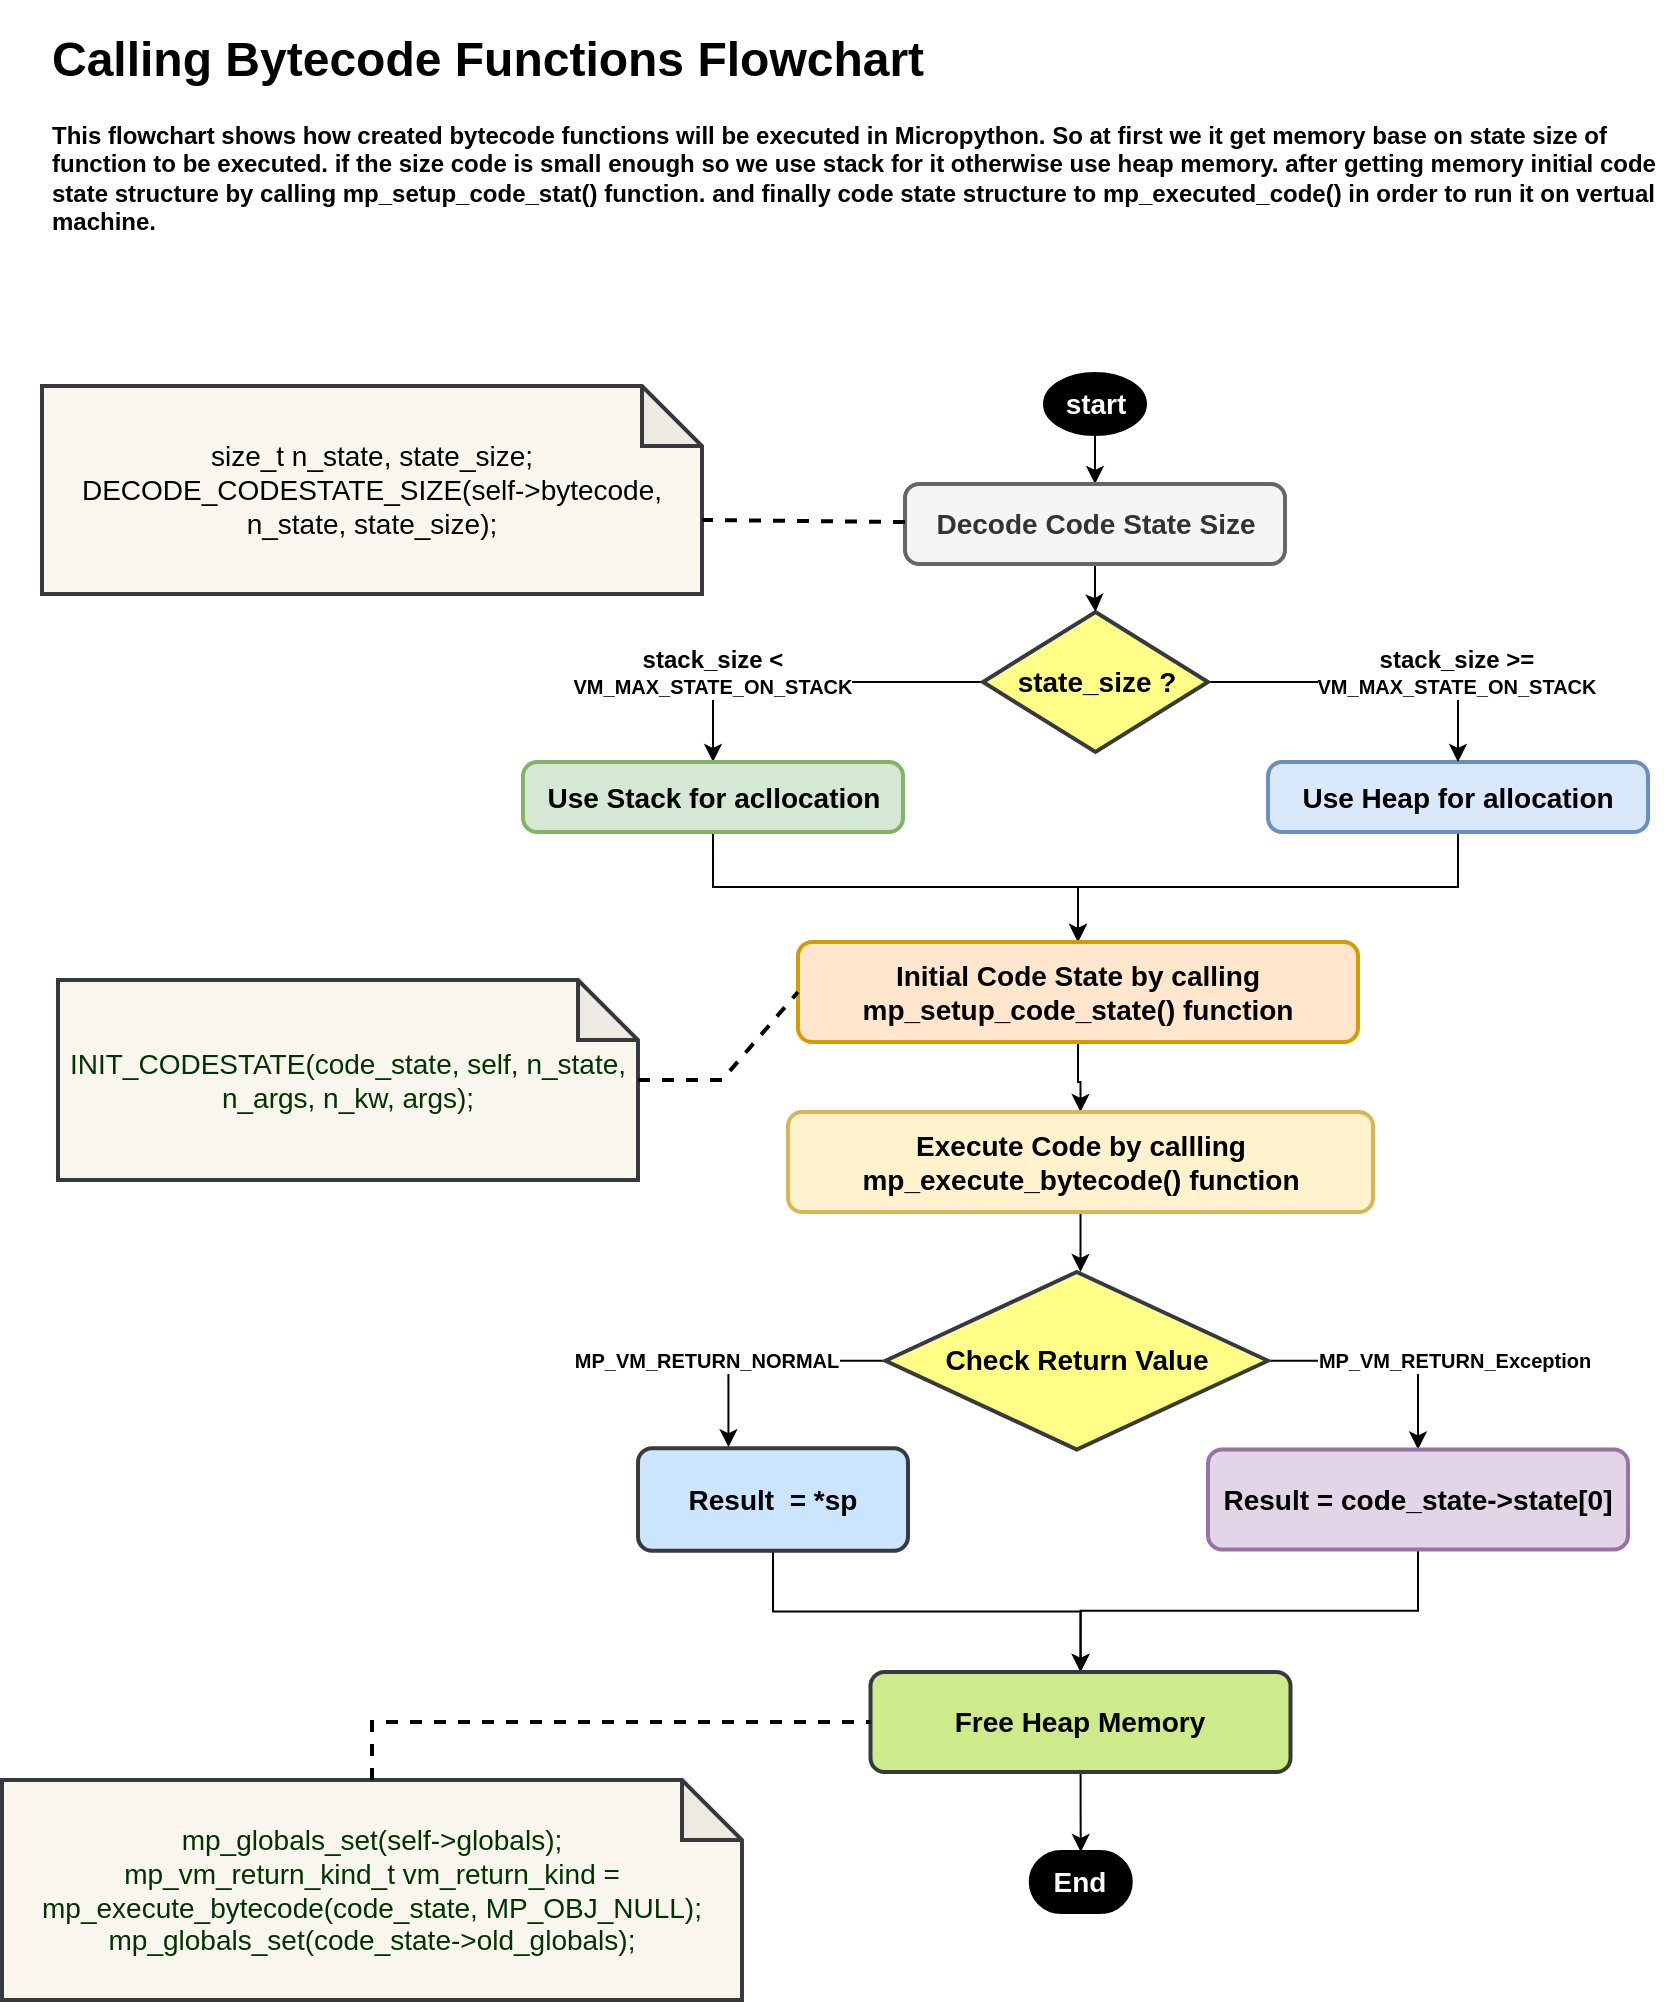 <mxfile version="15.9.4" type="github">
  <diagram id="kvoGo0gfQWNKkFxHk639" name="Page-1">
    <mxGraphModel dx="2170" dy="1078" grid="1" gridSize="10" guides="1" tooltips="1" connect="1" arrows="1" fold="1" page="1" pageScale="1" pageWidth="850" pageHeight="1100" math="0" shadow="0">
      <root>
        <mxCell id="0" />
        <mxCell id="1" parent="0" />
        <mxCell id="JKBhCjqjnzoE227UuKIU-41" style="edgeStyle=orthogonalEdgeStyle;rounded=0;orthogonalLoop=1;jettySize=auto;html=1;fontFamily=Helvetica;fontSize=14;fontColor=#000000;" parent="1" source="wVERp9EFQYTSEjUQM9i8-1" target="JKBhCjqjnzoE227UuKIU-10" edge="1">
          <mxGeometry relative="1" as="geometry" />
        </mxCell>
        <mxCell id="wVERp9EFQYTSEjUQM9i8-1" value="start" style="strokeWidth=2;html=1;shape=mxgraph.flowchart.start_1;whiteSpace=wrap;fontColor=#FFFFFF;labelBackgroundColor=#000000;fillColor=#000000;fontStyle=1;fontSize=14;" parent="1" vertex="1">
          <mxGeometry x="531.5" y="187" width="50" height="30" as="geometry" />
        </mxCell>
        <mxCell id="JKBhCjqjnzoE227UuKIU-1" value="&lt;h1&gt;Calling Bytecode Functions Flowchart&lt;br&gt;&lt;/h1&gt;&lt;p&gt;This flowchart shows how created bytecode functions will be executed in Micropython. So at first we it get memory base on state size of function to be executed. if the size code is small enough so we use stack for it otherwise use heap memory. after getting memory initial code state structure by calling mp_setup_code_stat() function. and finally code state structure to mp_executed_code() in order to run it on vertual machine. &lt;br&gt;&lt;/p&gt;" style="text;html=1;strokeColor=none;fillColor=none;spacing=5;spacingTop=-20;whiteSpace=wrap;overflow=hidden;rounded=0;fontStyle=1" parent="1" vertex="1">
          <mxGeometry x="30" y="10" width="810" height="120" as="geometry" />
        </mxCell>
        <mxCell id="JKBhCjqjnzoE227UuKIU-32" style="edgeStyle=orthogonalEdgeStyle;rounded=0;orthogonalLoop=1;jettySize=auto;html=1;entryX=0.5;entryY=0;entryDx=0;entryDy=0;fontFamily=Helvetica;fontSize=14;fontColor=#000000;" parent="1" source="JKBhCjqjnzoE227UuKIU-4" target="JKBhCjqjnzoE227UuKIU-28" edge="1">
          <mxGeometry relative="1" as="geometry" />
        </mxCell>
        <mxCell id="JKBhCjqjnzoE227UuKIU-4" value="Use Heap for allocation" style="rounded=1;whiteSpace=wrap;html=1;absoluteArcSize=1;arcSize=14;strokeWidth=2;labelBackgroundColor=none;fontSize=14;fillColor=#dae8fc;fontStyle=1;strokeColor=#6c8ebf;" parent="1" vertex="1">
          <mxGeometry x="643" y="381" width="190" height="35" as="geometry" />
        </mxCell>
        <mxCell id="JKBhCjqjnzoE227UuKIU-22" style="edgeStyle=orthogonalEdgeStyle;rounded=0;orthogonalLoop=1;jettySize=auto;html=1;fontFamily=Helvetica;fontSize=12;fontColor=#000000;" parent="1" source="JKBhCjqjnzoE227UuKIU-7" target="JKBhCjqjnzoE227UuKIU-4" edge="1">
          <mxGeometry relative="1" as="geometry" />
        </mxCell>
        <mxCell id="JKBhCjqjnzoE227UuKIU-26" style="edgeStyle=orthogonalEdgeStyle;rounded=0;orthogonalLoop=1;jettySize=auto;html=1;fontFamily=Helvetica;fontSize=12;fontColor=#000000;" parent="1" source="JKBhCjqjnzoE227UuKIU-7" target="JKBhCjqjnzoE227UuKIU-13" edge="1">
          <mxGeometry relative="1" as="geometry" />
        </mxCell>
        <mxCell id="JKBhCjqjnzoE227UuKIU-7" value="state_size ?" style="strokeWidth=2;html=1;shape=mxgraph.flowchart.decision;whiteSpace=wrap;rounded=1;labelBackgroundColor=none;fontFamily=Helvetica;fontSize=14;fillColor=#ffff88;fontStyle=1;strokeColor=#36393d;" parent="1" vertex="1">
          <mxGeometry x="500.5" y="306" width="112.5" height="70" as="geometry" />
        </mxCell>
        <mxCell id="JKBhCjqjnzoE227UuKIU-43" style="edgeStyle=orthogonalEdgeStyle;rounded=0;orthogonalLoop=1;jettySize=auto;html=1;entryX=0.5;entryY=0;entryDx=0;entryDy=0;entryPerimeter=0;fontFamily=Helvetica;fontSize=12;fontColor=#000000;" parent="1" source="JKBhCjqjnzoE227UuKIU-10" target="JKBhCjqjnzoE227UuKIU-7" edge="1">
          <mxGeometry relative="1" as="geometry" />
        </mxCell>
        <mxCell id="JKBhCjqjnzoE227UuKIU-10" value="Decode Code State Size" style="rounded=1;whiteSpace=wrap;html=1;absoluteArcSize=1;arcSize=14;strokeWidth=2;labelBackgroundColor=none;fontSize=14;fontColor=#333333;fillColor=#f5f5f5;fontStyle=1;strokeColor=#666666;" parent="1" vertex="1">
          <mxGeometry x="461.5" y="242" width="190" height="40" as="geometry" />
        </mxCell>
        <mxCell id="JKBhCjqjnzoE227UuKIU-31" style="edgeStyle=orthogonalEdgeStyle;rounded=0;orthogonalLoop=1;jettySize=auto;html=1;fontFamily=Helvetica;fontSize=14;fontColor=#000000;" parent="1" source="JKBhCjqjnzoE227UuKIU-13" target="JKBhCjqjnzoE227UuKIU-28" edge="1">
          <mxGeometry relative="1" as="geometry" />
        </mxCell>
        <mxCell id="JKBhCjqjnzoE227UuKIU-13" value="Use Stack for acllocation" style="rounded=1;whiteSpace=wrap;html=1;absoluteArcSize=1;arcSize=14;strokeWidth=2;labelBackgroundColor=none;fontSize=14;fillColor=#d5e8d4;fontStyle=1;strokeColor=#82b366;" parent="1" vertex="1">
          <mxGeometry x="270.5" y="381" width="190" height="35" as="geometry" />
        </mxCell>
        <mxCell id="JKBhCjqjnzoE227UuKIU-18" value="&lt;font style=&quot;font-size: 12px&quot;&gt;&lt;font style=&quot;font-size: 12px&quot;&gt;stack_size &amp;gt;=&lt;/font&gt; &lt;/font&gt;VM_MAX_STATE_ON_STACK" style="text;html=1;strokeColor=none;fillColor=none;align=center;verticalAlign=middle;whiteSpace=wrap;rounded=0;labelBackgroundColor=#FFFFFF;fontFamily=Helvetica;fontSize=10;fontColor=#000000;fontStyle=1" parent="1" vertex="1">
          <mxGeometry x="700" y="313.5" width="75" height="45" as="geometry" />
        </mxCell>
        <mxCell id="JKBhCjqjnzoE227UuKIU-17" value="&lt;font style=&quot;font-size: 12px&quot;&gt;stack_size &amp;lt; &lt;/font&gt;VM_MAX_STATE_ON_STACK" style="text;html=1;strokeColor=none;fillColor=none;align=center;verticalAlign=middle;whiteSpace=wrap;rounded=0;labelBackgroundColor=#FFFFFF;fontFamily=Helvetica;fontSize=10;fontColor=#000000;fontStyle=1" parent="1" vertex="1">
          <mxGeometry x="328" y="313.5" width="75" height="45" as="geometry" />
        </mxCell>
        <mxCell id="JKBhCjqjnzoE227UuKIU-42" style="edgeStyle=orthogonalEdgeStyle;rounded=0;orthogonalLoop=1;jettySize=auto;html=1;fontFamily=Helvetica;fontSize=12;fontColor=#000000;" parent="1" source="JKBhCjqjnzoE227UuKIU-28" target="JKBhCjqjnzoE227UuKIU-33" edge="1">
          <mxGeometry relative="1" as="geometry" />
        </mxCell>
        <mxCell id="JKBhCjqjnzoE227UuKIU-28" value="Initial Code State by calling mp_setup_code_state() function" style="rounded=1;whiteSpace=wrap;html=1;absoluteArcSize=1;arcSize=14;strokeWidth=2;labelBackgroundColor=none;fontFamily=Helvetica;fontSize=14;fillColor=#ffe6cc;fontStyle=1;strokeColor=#d79b00;" parent="1" vertex="1">
          <mxGeometry x="408" y="471" width="280" height="50" as="geometry" />
        </mxCell>
        <mxCell id="JKBhCjqjnzoE227UuKIU-38" style="edgeStyle=orthogonalEdgeStyle;rounded=0;orthogonalLoop=1;jettySize=auto;html=1;fontFamily=Helvetica;fontSize=14;fontColor=#000000;" parent="1" source="JKBhCjqjnzoE227UuKIU-33" target="JKBhCjqjnzoE227UuKIU-35" edge="1">
          <mxGeometry relative="1" as="geometry">
            <Array as="points">
              <mxPoint x="547" y="596" />
              <mxPoint x="547" y="596" />
            </Array>
          </mxGeometry>
        </mxCell>
        <mxCell id="JKBhCjqjnzoE227UuKIU-33" value="Execute Code by callling mp_execute_bytecode() function" style="rounded=1;whiteSpace=wrap;html=1;absoluteArcSize=1;arcSize=14;strokeWidth=2;labelBackgroundColor=none;fontFamily=Helvetica;fontSize=14;fillColor=#fff2cc;fontStyle=1;strokeColor=#d6b656;" parent="1" vertex="1">
          <mxGeometry x="403" y="556" width="292.5" height="50" as="geometry" />
        </mxCell>
        <mxCell id="JKBhCjqjnzoE227UuKIU-48" style="edgeStyle=orthogonalEdgeStyle;rounded=0;orthogonalLoop=1;jettySize=auto;html=1;entryX=0.335;entryY=-0.011;entryDx=0;entryDy=0;entryPerimeter=0;fontFamily=Helvetica;fontSize=14;fontColor=#000000;" parent="1" source="JKBhCjqjnzoE227UuKIU-35" target="JKBhCjqjnzoE227UuKIU-44" edge="1">
          <mxGeometry relative="1" as="geometry">
            <Array as="points">
              <mxPoint x="373" y="680" />
            </Array>
          </mxGeometry>
        </mxCell>
        <mxCell id="JKBhCjqjnzoE227UuKIU-51" style="edgeStyle=orthogonalEdgeStyle;rounded=0;orthogonalLoop=1;jettySize=auto;html=1;fontFamily=Helvetica;fontSize=14;fontColor=#000000;" parent="1" source="JKBhCjqjnzoE227UuKIU-35" target="JKBhCjqjnzoE227UuKIU-45" edge="1">
          <mxGeometry relative="1" as="geometry">
            <Array as="points">
              <mxPoint x="718" y="680" />
            </Array>
          </mxGeometry>
        </mxCell>
        <mxCell id="JKBhCjqjnzoE227UuKIU-35" value="&lt;font style=&quot;font-size: 14px&quot;&gt;Check Return Value&lt;/font&gt;" style="strokeWidth=2;html=1;shape=mxgraph.flowchart.decision;whiteSpace=wrap;rounded=1;labelBackgroundColor=none;fontFamily=Helvetica;fontSize=14;fillColor=#ffff88;fontStyle=1;verticalAlign=middle;spacing=0;flipH=1;flipV=1;direction=south;strokeColor=#36393d;" parent="1" vertex="1">
          <mxGeometry x="451.75" y="636" width="191.25" height="88.75" as="geometry" />
        </mxCell>
        <mxCell id="JKBhCjqjnzoE227UuKIU-54" style="edgeStyle=orthogonalEdgeStyle;rounded=0;orthogonalLoop=1;jettySize=auto;html=1;fontFamily=Helvetica;fontSize=14;fontColor=#000000;" parent="1" source="JKBhCjqjnzoE227UuKIU-44" target="JKBhCjqjnzoE227UuKIU-53" edge="1">
          <mxGeometry relative="1" as="geometry" />
        </mxCell>
        <mxCell id="JKBhCjqjnzoE227UuKIU-44" value="Result&amp;nbsp; = *sp" style="rounded=1;whiteSpace=wrap;html=1;absoluteArcSize=1;arcSize=14;strokeWidth=2;labelBackgroundColor=none;fontFamily=Helvetica;fontSize=14;fillColor=#cce5ff;fontStyle=1;strokeColor=#36393d;" parent="1" vertex="1">
          <mxGeometry x="328" y="724.13" width="135" height="51.25" as="geometry" />
        </mxCell>
        <mxCell id="JKBhCjqjnzoE227UuKIU-55" style="edgeStyle=orthogonalEdgeStyle;rounded=0;orthogonalLoop=1;jettySize=auto;html=1;entryX=0.5;entryY=0;entryDx=0;entryDy=0;fontFamily=Helvetica;fontSize=14;fontColor=#000000;" parent="1" source="JKBhCjqjnzoE227UuKIU-45" target="JKBhCjqjnzoE227UuKIU-53" edge="1">
          <mxGeometry relative="1" as="geometry" />
        </mxCell>
        <mxCell id="JKBhCjqjnzoE227UuKIU-45" value="Result = code_state-&amp;gt;state[0]" style="rounded=1;whiteSpace=wrap;html=1;absoluteArcSize=1;arcSize=14;strokeWidth=2;labelBackgroundColor=none;fontFamily=Helvetica;fontSize=14;fillColor=#e1d5e7;fontStyle=1;strokeColor=#9673a6;" parent="1" vertex="1">
          <mxGeometry x="613" y="724.75" width="210" height="50" as="geometry" />
        </mxCell>
        <mxCell id="JKBhCjqjnzoE227UuKIU-47" value="MP_VM_RETURN_NORMAL" style="text;html=1;strokeColor=none;fillColor=none;align=center;verticalAlign=middle;whiteSpace=wrap;rounded=0;labelBackgroundColor=#FFFFFF;fontFamily=Helvetica;fontSize=10;fontColor=#000000;fontStyle=1" parent="1" vertex="1">
          <mxGeometry x="325" y="657.88" width="75" height="45" as="geometry" />
        </mxCell>
        <mxCell id="JKBhCjqjnzoE227UuKIU-50" value="MP_VM_RETURN_Exception" style="text;html=1;strokeColor=none;fillColor=none;align=center;verticalAlign=middle;whiteSpace=wrap;rounded=0;labelBackgroundColor=#FFFFFF;fontFamily=Helvetica;fontSize=10;fontColor=#000000;fontStyle=1" parent="1" vertex="1">
          <mxGeometry x="698.5" y="657.88" width="75" height="45" as="geometry" />
        </mxCell>
        <mxCell id="JKBhCjqjnzoE227UuKIU-59" style="edgeStyle=orthogonalEdgeStyle;rounded=0;orthogonalLoop=1;jettySize=auto;html=1;entryX=0.5;entryY=0;entryDx=0;entryDy=0;entryPerimeter=0;fontFamily=Helvetica;fontSize=14;fontColor=#FFFFFF;" parent="1" source="JKBhCjqjnzoE227UuKIU-53" target="JKBhCjqjnzoE227UuKIU-58" edge="1">
          <mxGeometry relative="1" as="geometry" />
        </mxCell>
        <mxCell id="JKBhCjqjnzoE227UuKIU-53" value="Free Heap Memory" style="rounded=1;whiteSpace=wrap;html=1;absoluteArcSize=1;arcSize=14;strokeWidth=2;labelBackgroundColor=none;fontFamily=Helvetica;fontSize=14;fillColor=#cdeb8b;fontStyle=1;strokeColor=#36393d;labelBorderColor=none;" parent="1" vertex="1">
          <mxGeometry x="444.25" y="836" width="210" height="50" as="geometry" />
        </mxCell>
        <mxCell id="JKBhCjqjnzoE227UuKIU-58" value="End" style="strokeWidth=2;html=1;shape=mxgraph.flowchart.terminator;whiteSpace=wrap;rounded=1;labelBackgroundColor=#000000;fontFamily=Helvetica;fontSize=14;fontColor=#FFFFFF;fillColor=#000000;fontStyle=1" parent="1" vertex="1">
          <mxGeometry x="524.38" y="926" width="50" height="30" as="geometry" />
        </mxCell>
        <mxCell id="JKBhCjqjnzoE227UuKIU-62" value="size_t n_state, state_size;&lt;br&gt;DECODE_CODESTATE_SIZE(self-&amp;gt;bytecode, n_state, state_size);" style="shape=note;whiteSpace=wrap;html=1;backgroundOutline=1;darkOpacity=0.05;rounded=1;labelBackgroundColor=none;labelBorderColor=none;fontFamily=Helvetica;fontSize=14;strokeColor=#36393d;strokeWidth=2;fillColor=#f9f7ed;fontStyle=0;" parent="1" vertex="1">
          <mxGeometry x="30" y="193" width="330" height="104" as="geometry" />
        </mxCell>
        <mxCell id="JKBhCjqjnzoE227UuKIU-63" value="" style="endArrow=none;dashed=1;html=1;rounded=0;fontFamily=Helvetica;fontSize=14;fontColor=#000000;entryX=0;entryY=0;entryDx=330;entryDy=67;entryPerimeter=0;strokeColor=default;strokeWidth=2;" parent="1" source="JKBhCjqjnzoE227UuKIU-10" target="JKBhCjqjnzoE227UuKIU-62" edge="1">
          <mxGeometry width="50" height="50" relative="1" as="geometry">
            <mxPoint x="170" y="333" as="sourcePoint" />
            <mxPoint x="220" y="283" as="targetPoint" />
          </mxGeometry>
        </mxCell>
        <mxCell id="JKBhCjqjnzoE227UuKIU-64" value="INIT_CODESTATE(code_state, self, n_state, n_args, n_kw, args);" style="shape=note;whiteSpace=wrap;html=1;backgroundOutline=1;darkOpacity=0.05;rounded=1;labelBackgroundColor=none;labelBorderColor=none;fontFamily=Helvetica;fontSize=14;strokeColor=#36393d;strokeWidth=2;fillColor=#f9f7ed;fontStyle=0;fontColor=#003300;" parent="1" vertex="1">
          <mxGeometry x="38" y="490" width="290" height="100" as="geometry" />
        </mxCell>
        <mxCell id="JKBhCjqjnzoE227UuKIU-65" value="mp_globals_set(self-&amp;gt;globals);&lt;br&gt;mp_vm_return_kind_t vm_return_kind = mp_execute_bytecode(code_state, MP_OBJ_NULL);&lt;br&gt;mp_globals_set(code_state-&amp;gt;old_globals);" style="shape=note;whiteSpace=wrap;html=1;backgroundOutline=1;darkOpacity=0.05;rounded=1;labelBackgroundColor=none;labelBorderColor=none;fontFamily=Helvetica;fontSize=14;strokeColor=#36393d;strokeWidth=2;fillColor=#f9f7ed;fontColor=#003300;" parent="1" vertex="1">
          <mxGeometry x="10" y="890" width="370" height="110" as="geometry" />
        </mxCell>
        <mxCell id="JKBhCjqjnzoE227UuKIU-67" value="" style="endArrow=none;dashed=1;html=1;rounded=0;fontFamily=Helvetica;fontSize=14;fontColor=#000000;entryX=0;entryY=0.5;entryDx=0;entryDy=0;strokeWidth=2;" parent="1" source="JKBhCjqjnzoE227UuKIU-64" target="JKBhCjqjnzoE227UuKIU-28" edge="1">
          <mxGeometry width="50" height="50" relative="1" as="geometry">
            <mxPoint x="170" y="753" as="sourcePoint" />
            <mxPoint x="220" y="703" as="targetPoint" />
            <Array as="points">
              <mxPoint x="370" y="540" />
            </Array>
          </mxGeometry>
        </mxCell>
        <mxCell id="JKBhCjqjnzoE227UuKIU-69" value="" style="endArrow=none;dashed=1;html=1;rounded=0;fontFamily=Helvetica;fontSize=14;fontColor=#000000;entryX=0;entryY=0.5;entryDx=0;entryDy=0;strokeWidth=2;" parent="1" source="JKBhCjqjnzoE227UuKIU-65" target="JKBhCjqjnzoE227UuKIU-53" edge="1">
          <mxGeometry width="50" height="50" relative="1" as="geometry">
            <mxPoint x="170" y="753" as="sourcePoint" />
            <mxPoint x="220" y="703" as="targetPoint" />
            <Array as="points">
              <mxPoint x="195" y="861" />
              <mxPoint x="400" y="861" />
            </Array>
          </mxGeometry>
        </mxCell>
      </root>
    </mxGraphModel>
  </diagram>
</mxfile>
